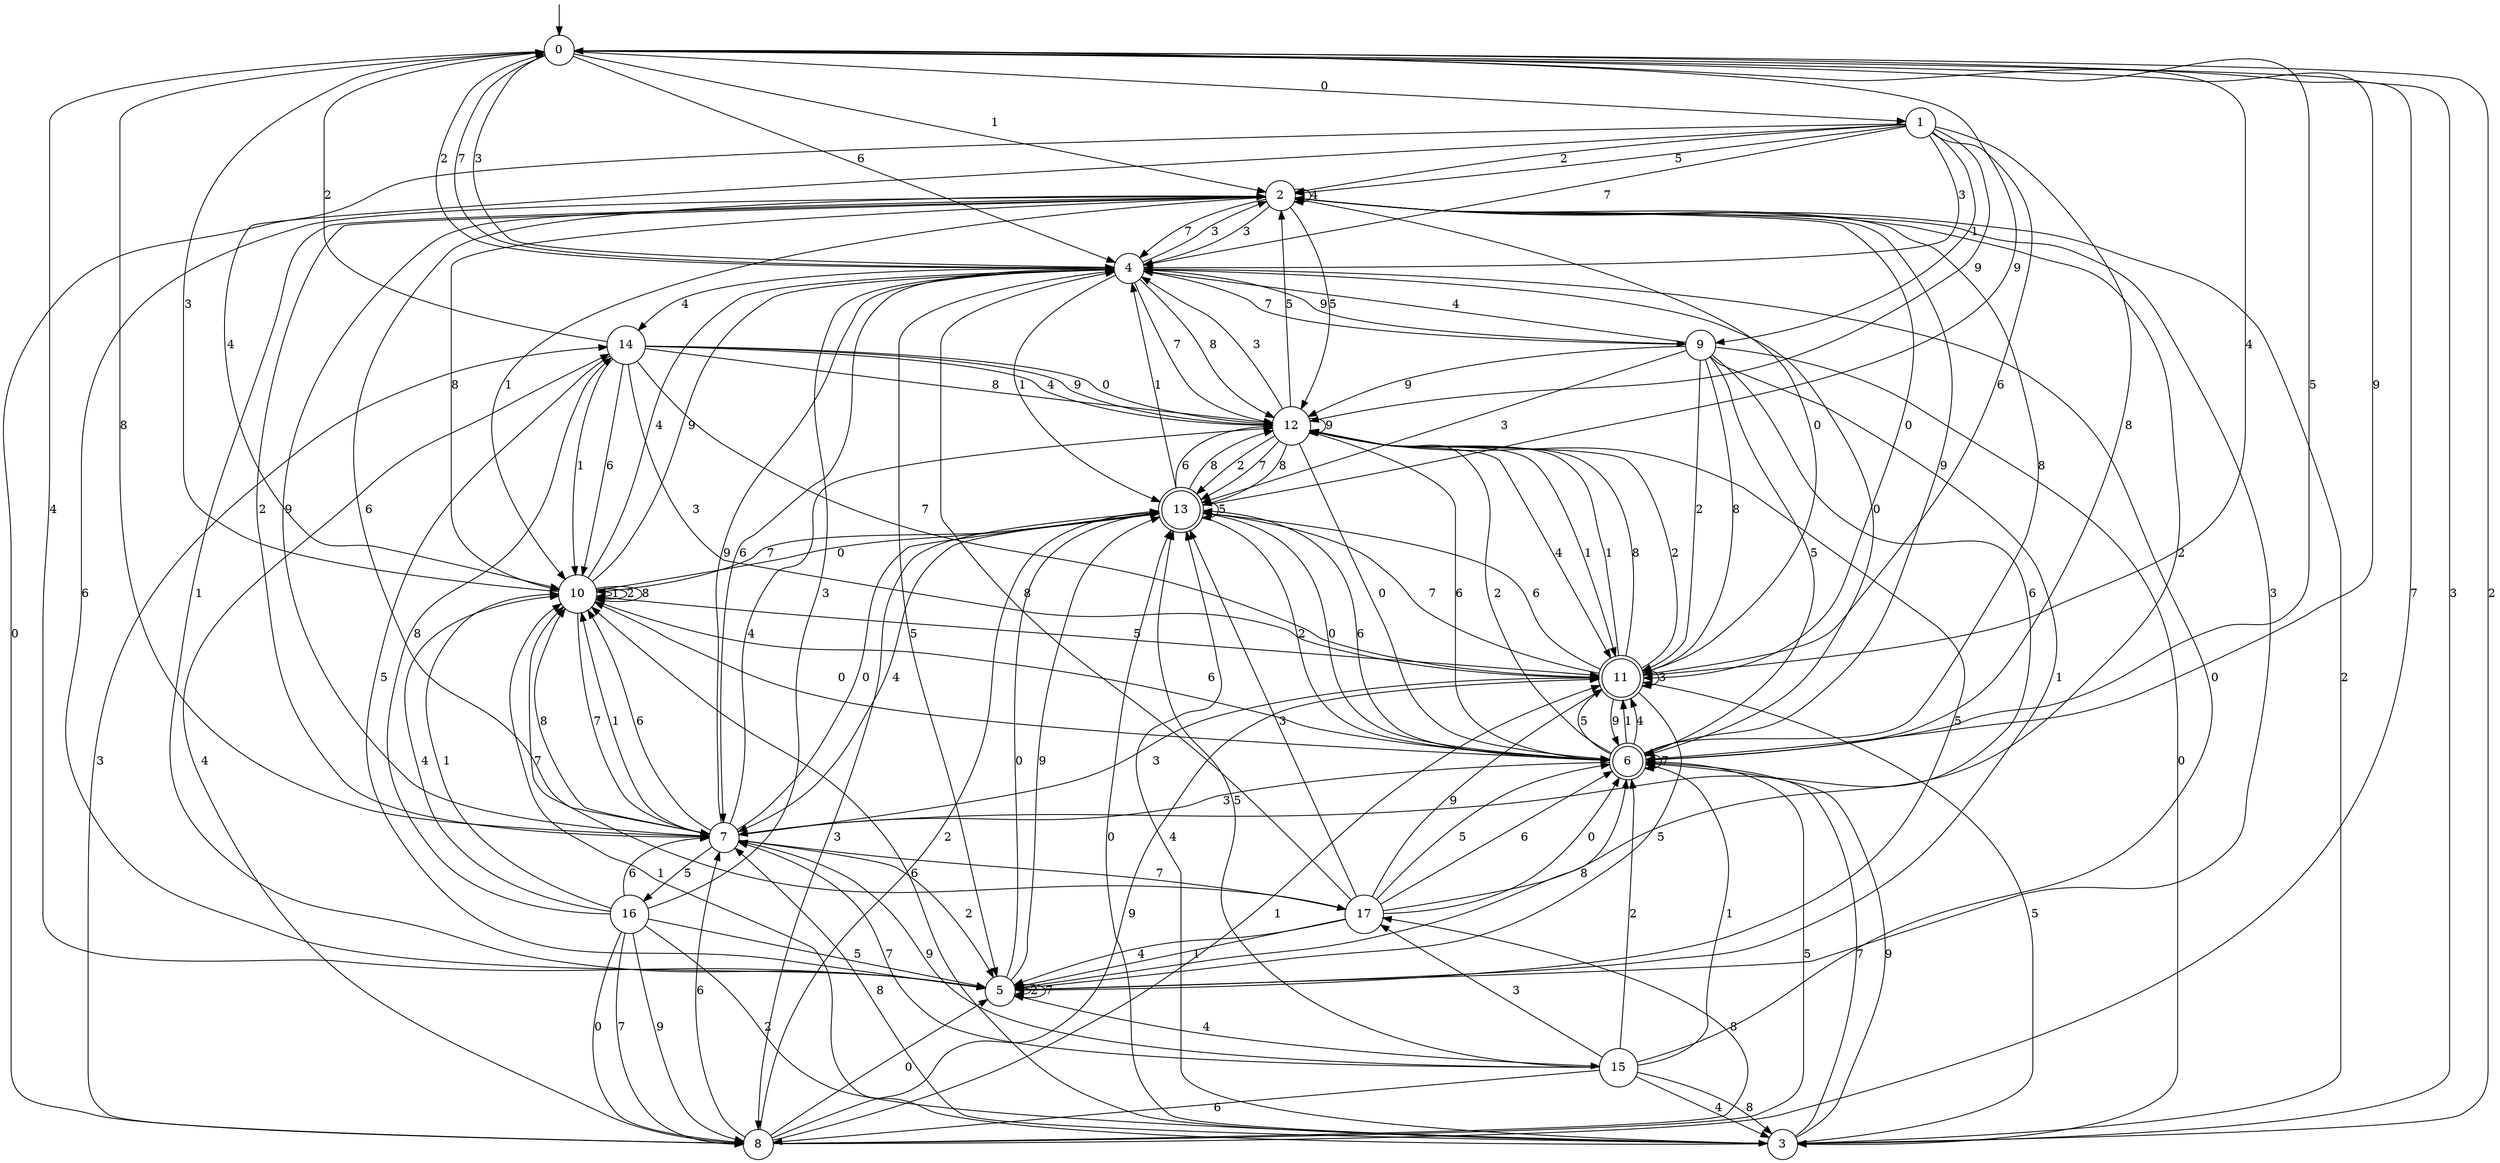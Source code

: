 digraph g {

	s0 [shape="circle" label="0"];
	s1 [shape="circle" label="1"];
	s2 [shape="circle" label="2"];
	s3 [shape="circle" label="3"];
	s4 [shape="circle" label="4"];
	s5 [shape="circle" label="5"];
	s6 [shape="doublecircle" label="6"];
	s7 [shape="circle" label="7"];
	s8 [shape="circle" label="8"];
	s9 [shape="circle" label="9"];
	s10 [shape="circle" label="10"];
	s11 [shape="doublecircle" label="11"];
	s12 [shape="circle" label="12"];
	s13 [shape="doublecircle" label="13"];
	s14 [shape="circle" label="14"];
	s15 [shape="circle" label="15"];
	s16 [shape="circle" label="16"];
	s17 [shape="circle" label="17"];
	s0 -> s1 [label="0"];
	s0 -> s2 [label="1"];
	s0 -> s3 [label="2"];
	s0 -> s4 [label="3"];
	s0 -> s5 [label="4"];
	s0 -> s6 [label="5"];
	s0 -> s4 [label="6"];
	s0 -> s4 [label="7"];
	s0 -> s7 [label="8"];
	s0 -> s6 [label="9"];
	s1 -> s8 [label="0"];
	s1 -> s9 [label="1"];
	s1 -> s2 [label="2"];
	s1 -> s4 [label="3"];
	s1 -> s10 [label="4"];
	s1 -> s2 [label="5"];
	s1 -> s11 [label="6"];
	s1 -> s4 [label="7"];
	s1 -> s6 [label="8"];
	s1 -> s12 [label="9"];
	s2 -> s11 [label="0"];
	s2 -> s10 [label="1"];
	s2 -> s7 [label="2"];
	s2 -> s4 [label="3"];
	s2 -> s2 [label="4"];
	s2 -> s12 [label="5"];
	s2 -> s7 [label="6"];
	s2 -> s4 [label="7"];
	s2 -> s10 [label="8"];
	s2 -> s7 [label="9"];
	s3 -> s13 [label="0"];
	s3 -> s10 [label="1"];
	s3 -> s2 [label="2"];
	s3 -> s0 [label="3"];
	s3 -> s13 [label="4"];
	s3 -> s11 [label="5"];
	s3 -> s10 [label="6"];
	s3 -> s6 [label="7"];
	s3 -> s7 [label="8"];
	s3 -> s6 [label="9"];
	s4 -> s6 [label="0"];
	s4 -> s13 [label="1"];
	s4 -> s0 [label="2"];
	s4 -> s2 [label="3"];
	s4 -> s14 [label="4"];
	s4 -> s5 [label="5"];
	s4 -> s7 [label="6"];
	s4 -> s12 [label="7"];
	s4 -> s12 [label="8"];
	s4 -> s9 [label="9"];
	s5 -> s13 [label="0"];
	s5 -> s2 [label="1"];
	s5 -> s5 [label="2"];
	s5 -> s2 [label="3"];
	s5 -> s15 [label="4"];
	s5 -> s12 [label="5"];
	s5 -> s2 [label="6"];
	s5 -> s5 [label="7"];
	s5 -> s6 [label="8"];
	s5 -> s13 [label="9"];
	s6 -> s10 [label="0"];
	s6 -> s11 [label="1"];
	s6 -> s12 [label="2"];
	s6 -> s7 [label="3"];
	s6 -> s11 [label="4"];
	s6 -> s11 [label="5"];
	s6 -> s13 [label="6"];
	s6 -> s6 [label="7"];
	s6 -> s2 [label="8"];
	s6 -> s2 [label="9"];
	s7 -> s13 [label="0"];
	s7 -> s10 [label="1"];
	s7 -> s5 [label="2"];
	s7 -> s11 [label="3"];
	s7 -> s12 [label="4"];
	s7 -> s16 [label="5"];
	s7 -> s10 [label="6"];
	s7 -> s17 [label="7"];
	s7 -> s10 [label="8"];
	s7 -> s4 [label="9"];
	s8 -> s5 [label="0"];
	s8 -> s11 [label="1"];
	s8 -> s13 [label="2"];
	s8 -> s14 [label="3"];
	s8 -> s14 [label="4"];
	s8 -> s6 [label="5"];
	s8 -> s7 [label="6"];
	s8 -> s0 [label="7"];
	s8 -> s17 [label="8"];
	s8 -> s11 [label="9"];
	s9 -> s3 [label="0"];
	s9 -> s5 [label="1"];
	s9 -> s11 [label="2"];
	s9 -> s13 [label="3"];
	s9 -> s4 [label="4"];
	s9 -> s6 [label="5"];
	s9 -> s7 [label="6"];
	s9 -> s4 [label="7"];
	s9 -> s11 [label="8"];
	s9 -> s12 [label="9"];
	s10 -> s13 [label="0"];
	s10 -> s10 [label="1"];
	s10 -> s10 [label="2"];
	s10 -> s0 [label="3"];
	s10 -> s4 [label="4"];
	s10 -> s11 [label="5"];
	s10 -> s6 [label="6"];
	s10 -> s7 [label="7"];
	s10 -> s10 [label="8"];
	s10 -> s4 [label="9"];
	s11 -> s2 [label="0"];
	s11 -> s12 [label="1"];
	s11 -> s12 [label="2"];
	s11 -> s11 [label="3"];
	s11 -> s0 [label="4"];
	s11 -> s5 [label="5"];
	s11 -> s13 [label="6"];
	s11 -> s13 [label="7"];
	s11 -> s12 [label="8"];
	s11 -> s6 [label="9"];
	s12 -> s6 [label="0"];
	s12 -> s11 [label="1"];
	s12 -> s13 [label="2"];
	s12 -> s4 [label="3"];
	s12 -> s11 [label="4"];
	s12 -> s2 [label="5"];
	s12 -> s6 [label="6"];
	s12 -> s13 [label="7"];
	s12 -> s13 [label="8"];
	s12 -> s12 [label="9"];
	s13 -> s6 [label="0"];
	s13 -> s4 [label="1"];
	s13 -> s6 [label="2"];
	s13 -> s8 [label="3"];
	s13 -> s7 [label="4"];
	s13 -> s13 [label="5"];
	s13 -> s12 [label="6"];
	s13 -> s10 [label="7"];
	s13 -> s12 [label="8"];
	s13 -> s0 [label="9"];
	s14 -> s12 [label="0"];
	s14 -> s10 [label="1"];
	s14 -> s0 [label="2"];
	s14 -> s11 [label="3"];
	s14 -> s12 [label="4"];
	s14 -> s5 [label="5"];
	s14 -> s10 [label="6"];
	s14 -> s11 [label="7"];
	s14 -> s12 [label="8"];
	s14 -> s12 [label="9"];
	s15 -> s4 [label="0"];
	s15 -> s6 [label="1"];
	s15 -> s6 [label="2"];
	s15 -> s17 [label="3"];
	s15 -> s3 [label="4"];
	s15 -> s13 [label="5"];
	s15 -> s8 [label="6"];
	s15 -> s7 [label="7"];
	s15 -> s3 [label="8"];
	s15 -> s7 [label="9"];
	s16 -> s8 [label="0"];
	s16 -> s10 [label="1"];
	s16 -> s3 [label="2"];
	s16 -> s4 [label="3"];
	s16 -> s10 [label="4"];
	s16 -> s5 [label="5"];
	s16 -> s7 [label="6"];
	s16 -> s8 [label="7"];
	s16 -> s14 [label="8"];
	s16 -> s8 [label="9"];
	s17 -> s6 [label="0"];
	s17 -> s5 [label="1"];
	s17 -> s2 [label="2"];
	s17 -> s13 [label="3"];
	s17 -> s5 [label="4"];
	s17 -> s6 [label="5"];
	s17 -> s6 [label="6"];
	s17 -> s10 [label="7"];
	s17 -> s4 [label="8"];
	s17 -> s11 [label="9"];

__start0 [label="" shape="none" width="0" height="0"];
__start0 -> s0;

}
